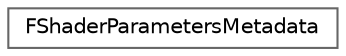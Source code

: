digraph "Graphical Class Hierarchy"
{
 // INTERACTIVE_SVG=YES
 // LATEX_PDF_SIZE
  bgcolor="transparent";
  edge [fontname=Helvetica,fontsize=10,labelfontname=Helvetica,labelfontsize=10];
  node [fontname=Helvetica,fontsize=10,shape=box,height=0.2,width=0.4];
  rankdir="LR";
  Node0 [id="Node000000",label="FShaderParametersMetadata",height=0.2,width=0.4,color="grey40", fillcolor="white", style="filled",URL="$d7/d24/classFShaderParametersMetadata.html",tooltip="A uniform buffer struct."];
}
